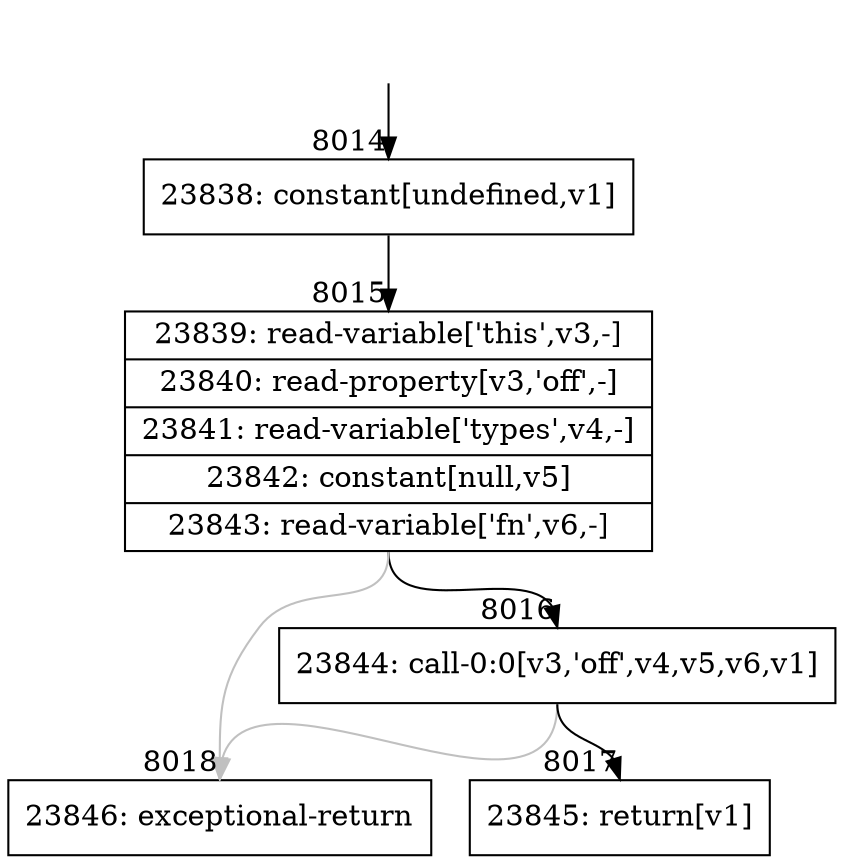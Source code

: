 digraph {
rankdir="TD"
BB_entry499[shape=none,label=""];
BB_entry499 -> BB8014 [tailport=s, headport=n, headlabel="    8014"]
BB8014 [shape=record label="{23838: constant[undefined,v1]}" ] 
BB8014 -> BB8015 [tailport=s, headport=n, headlabel="      8015"]
BB8015 [shape=record label="{23839: read-variable['this',v3,-]|23840: read-property[v3,'off',-]|23841: read-variable['types',v4,-]|23842: constant[null,v5]|23843: read-variable['fn',v6,-]}" ] 
BB8015 -> BB8016 [tailport=s, headport=n, headlabel="      8016"]
BB8015 -> BB8018 [tailport=s, headport=n, color=gray, headlabel="      8018"]
BB8016 [shape=record label="{23844: call-0:0[v3,'off',v4,v5,v6,v1]}" ] 
BB8016 -> BB8017 [tailport=s, headport=n, headlabel="      8017"]
BB8016 -> BB8018 [tailport=s, headport=n, color=gray]
BB8017 [shape=record label="{23845: return[v1]}" ] 
BB8018 [shape=record label="{23846: exceptional-return}" ] 
}
